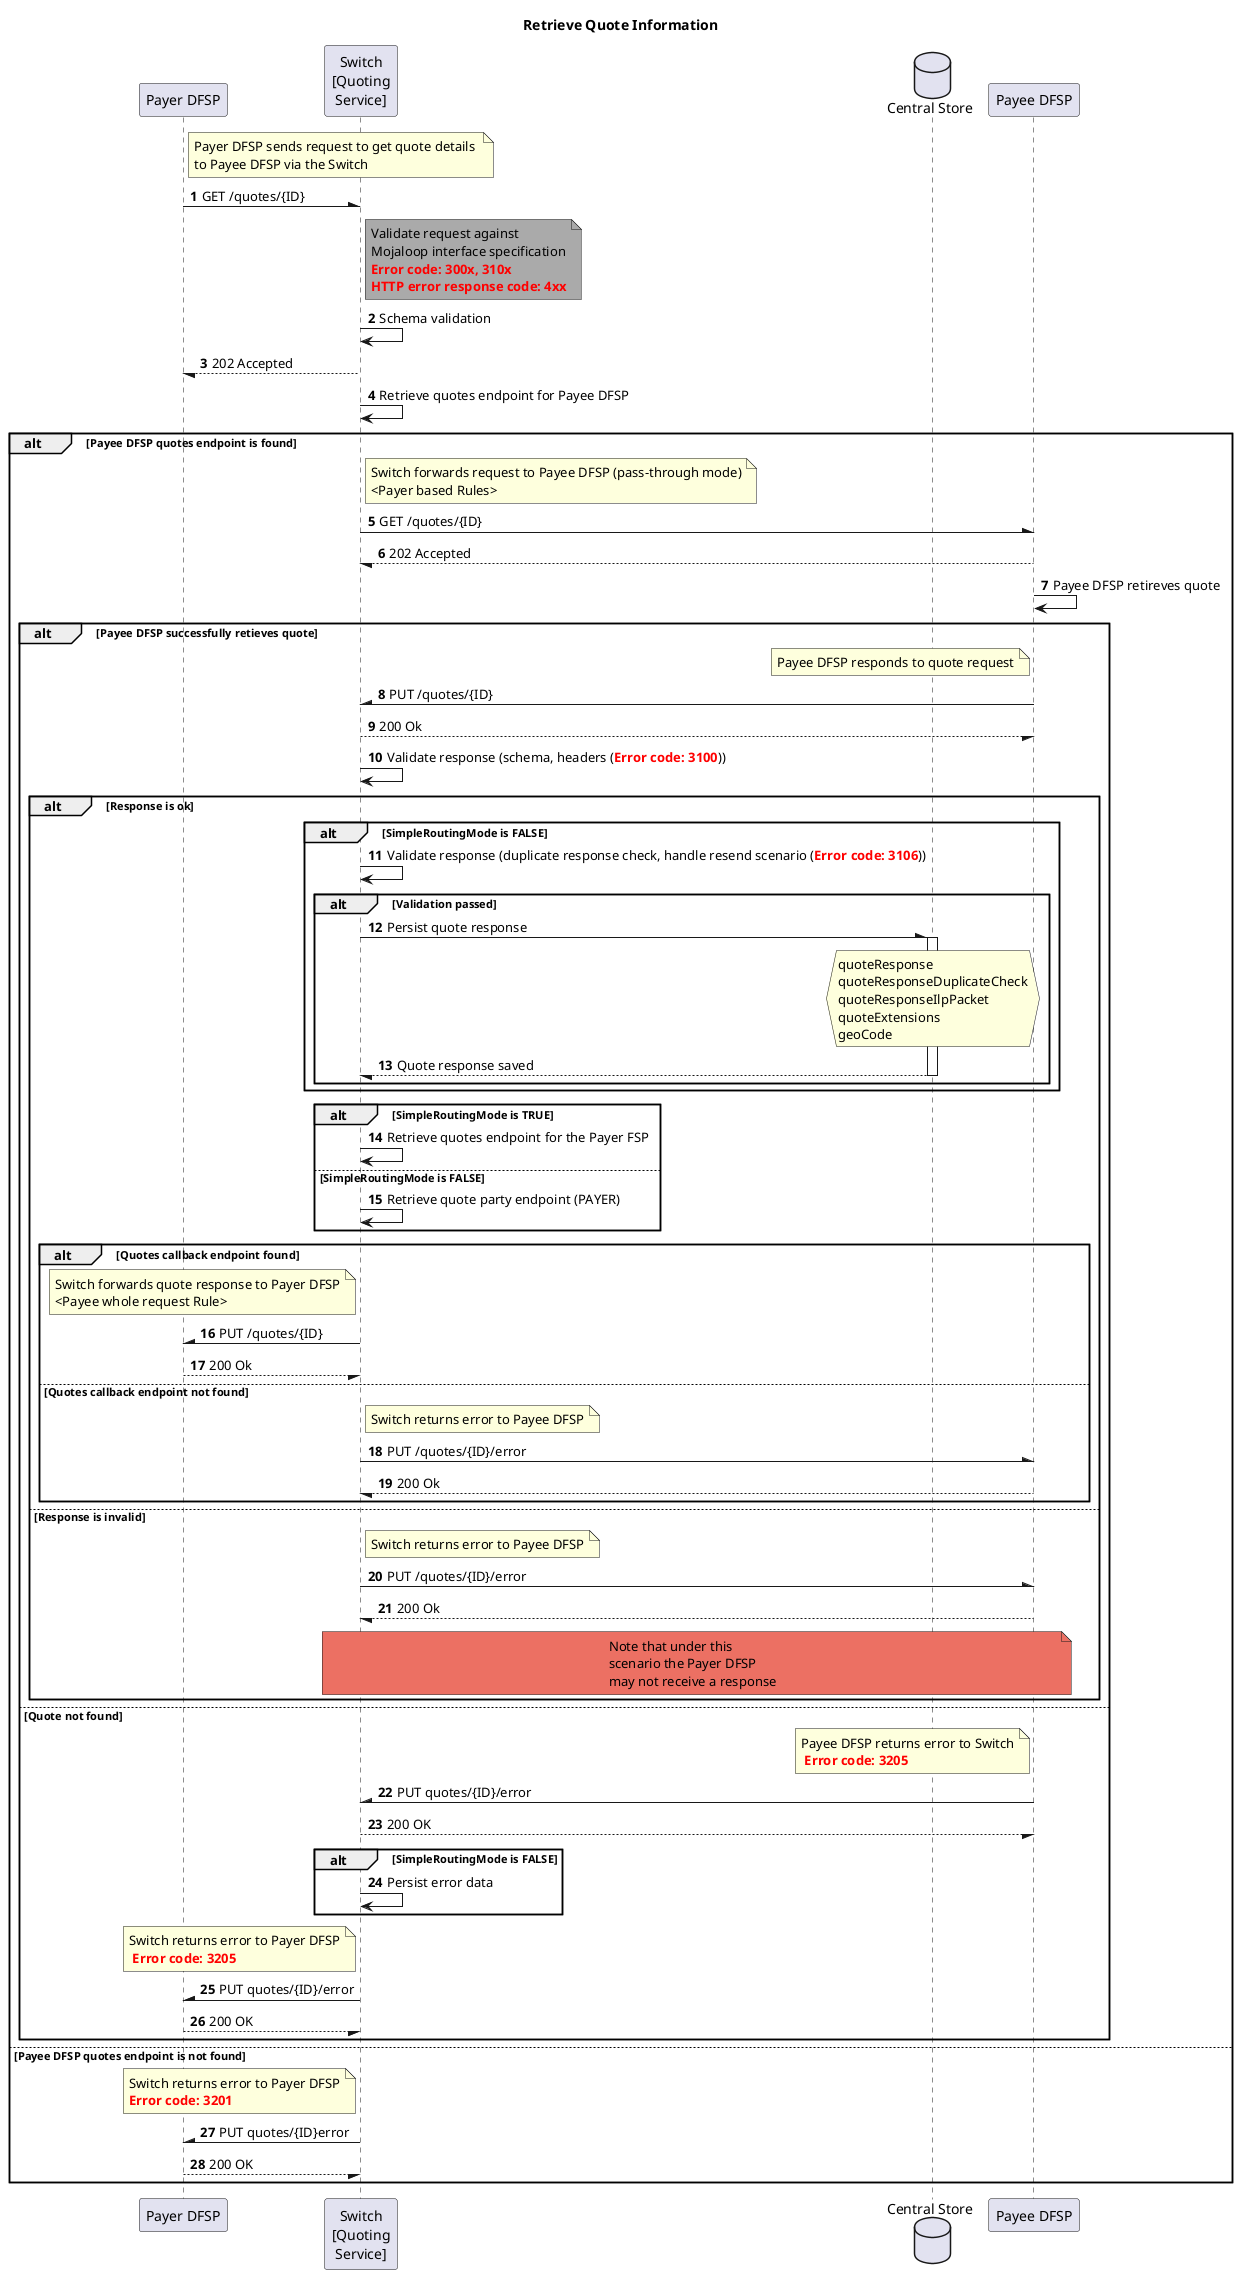 @startuml
Title Retrieve Quote Information
participant "Payer DFSP" as PayerDFSP
participant "Switch\n[Quoting\nService]" as Switch
database "Central Store" as DB
participant "Payee DFSP" as PayeeDFSP
autonumber
note right of PayerDFSP: Payer DFSP sends request to get quote details \nto Payee DFSP via the Switch
PayerDFSP -\ Switch: GET /quotes/{ID}
note right of Switch #aaa
    Validate request against 
    Mojaloop interface specification
    **<color #red>Error code: 300x, 310x</color>**
    **<color #red>HTTP error response code: 4xx</color>**
end note
Switch -> Switch: Schema validation
PayerDFSP \-- Switch: 202 Accepted
Switch -> Switch: Retrieve quotes endpoint for Payee DFSP
alt Payee DFSP quotes endpoint is found
    note right of Switch: Switch forwards request to Payee DFSP (pass-through mode)\n<Payer based Rules> 
    Switch -\ PayeeDFSP: GET /quotes/{ID}
    PayeeDFSP --/ Switch: 202 Accepted
    PayeeDFSP -> PayeeDFSP: Payee DFSP retireves quote
    alt Payee DFSP successfully retieves quote
        note left of PayeeDFSP: Payee DFSP responds to quote request
        PayeeDFSP -\ Switch: PUT /quotes/{ID}
        Switch --/ PayeeDFSP: 200 Ok
        Switch -> Switch: Validate response (schema, headers (<color #red>**Error code: 3100**</color>))
        alt Response is ok
            alt SimpleRoutingMode is FALSE
                Switch -> Switch: Validate response (duplicate response check, handle resend scenario (<color #red>**Error code: 3106**</color>))
                alt Validation passed
                    Switch -\ DB: Persist quote response
                    activate DB
                        hnote over DB
                            quoteResponse
                            quoteResponseDuplicateCheck
                            quoteResponseIlpPacket
                            quoteExtensions
                            geoCode
                        end hnote
                    Switch \-- DB: Quote response saved
                    deactivate DB
                end
            end
            alt SimpleRoutingMode is TRUE
                Switch -> Switch: Retrieve quotes endpoint for the Payer FSP
            else SimpleRoutingMode is FALSE
                Switch -> Switch: Retrieve quote party endpoint (PAYER)
            end
            alt Quotes callback endpoint found
                note left of Switch: Switch forwards quote response to Payer DFSP\n<Payee \ whole request Rule>
                Switch -\ PayerDFSP: PUT /quotes/{ID}
                PayerDFSP --/ Switch: 200 Ok    
            else Quotes callback endpoint not found
                note right of Switch: Switch returns error to Payee DFSP
                Switch -\ PayeeDFSP: PUT /quotes/{ID}/error
                PayeeDFSP --/ Switch : 200 Ok
            end
        else Response is invalid
            note right of Switch: Switch returns error to Payee DFSP
            Switch -\ PayeeDFSP: PUT /quotes/{ID}/error
            PayeeDFSP --/ Switch : 200 Ok
            note over Switch, PayeeDFSP #ec7063: Note that under this\nscenario the Payer DFSP\nmay not receive a response
        end

    else Quote not found
        note left of PayeeDFSP: Payee DFSP returns error to Switch\n <color #red>**Error code: 3205**</color>
        PayeeDFSP -\ Switch: PUT quotes/{ID}/error
        Switch --/ PayeeDFSP: 200 OK
        alt SimpleRoutingMode is FALSE
            Switch -> Switch: Persist error data
        end
        note left of Switch: Switch returns error to Payer DFSP\n <color #red>**Error code: 3205**</color>
        Switch -\ PayerDFSP: PUT quotes/{ID}/error
        PayerDFSP --/ Switch: 200 OK
    end
else Payee DFSP quotes endpoint is not found
    note left of Switch
        Switch returns error to Payer DFSP
        **<color #red>Error code: 3201</color>**
    end note
    PayerDFSP /- Switch: PUT quotes/{ID}error
    PayerDFSP --/ Switch: 200 OK
end
@enduml
